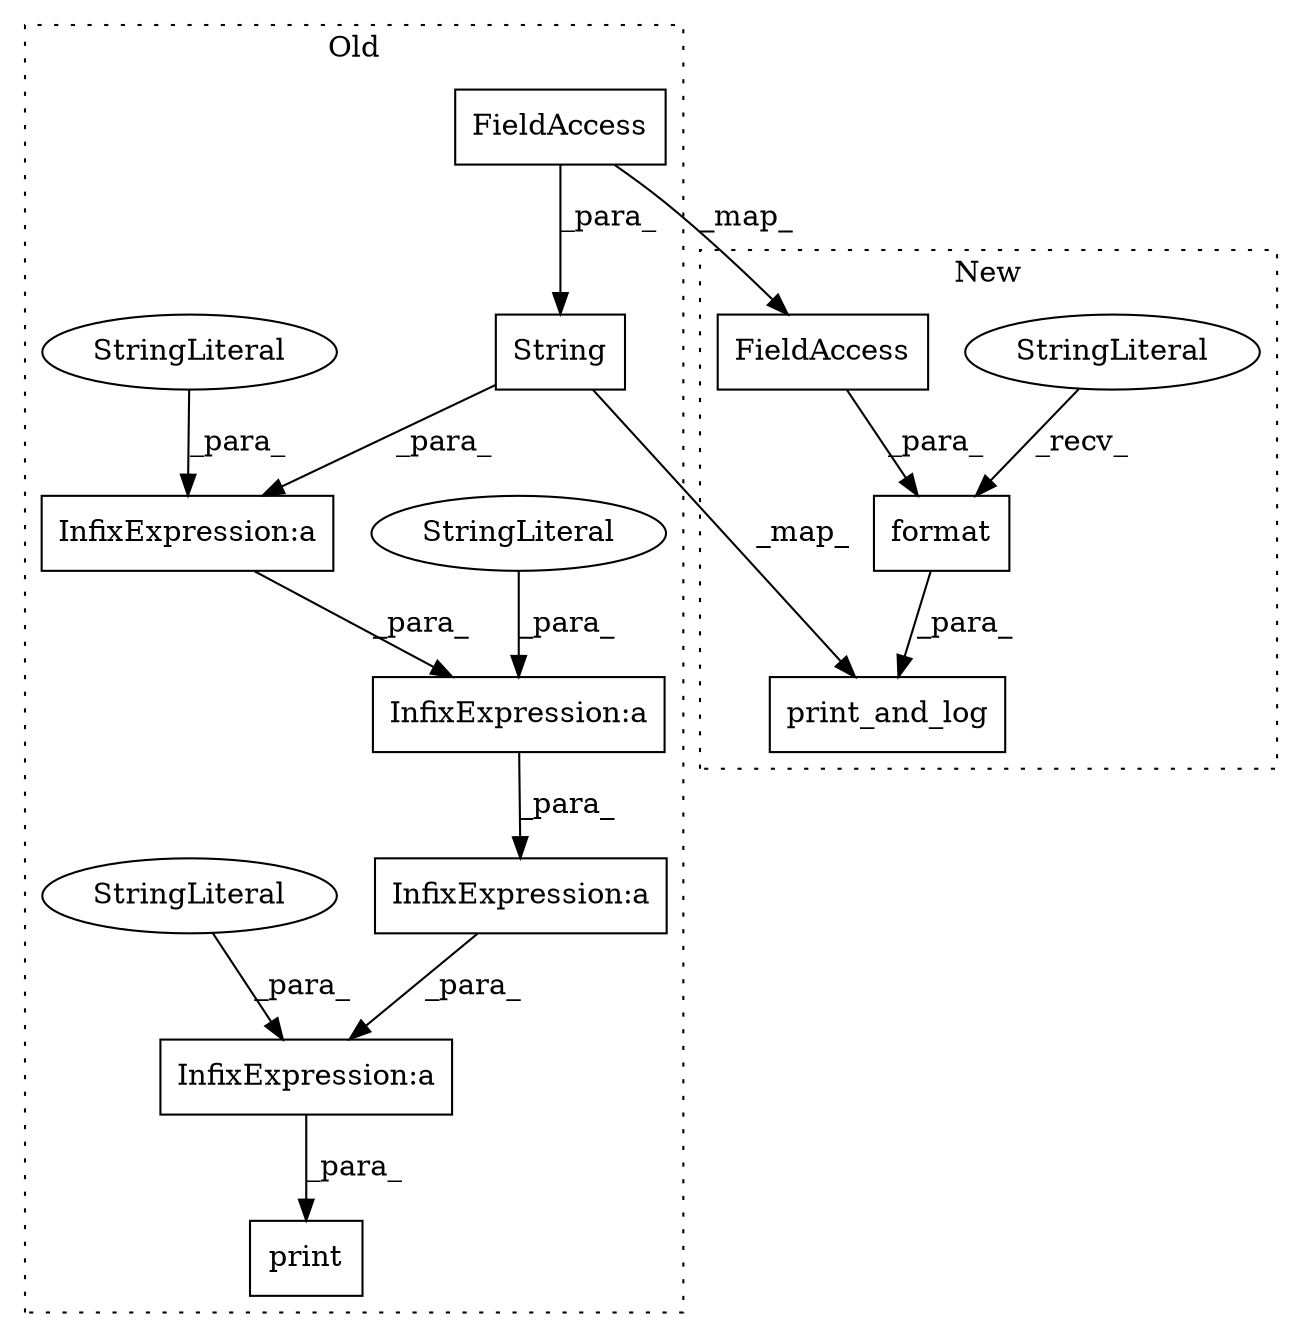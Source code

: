 digraph G {
subgraph cluster0 {
1 [label="String" a="32" s="18347,18368" l="7,1" shape="box"];
3 [label="InfixExpression:a" a="27" s="18387" l="3" shape="box"];
4 [label="InfixExpression:a" a="27" s="18344" l="3" shape="box"];
5 [label="InfixExpression:a" a="27" s="18370" l="3" shape="box"];
6 [label="print" a="32" s="18307,18443" l="6,1" shape="box"];
8 [label="StringLiteral" a="45" s="18317" l="27" shape="ellipse"];
9 [label="StringLiteral" a="45" s="18373" l="13" shape="ellipse"];
12 [label="FieldAccess" a="22" s="18354" l="14" shape="box"];
13 [label="InfixExpression:a" a="27" s="18406" l="3" shape="box"];
14 [label="StringLiteral" a="45" s="18409" l="10" shape="ellipse"];
label = "Old";
style="dotted";
}
subgraph cluster1 {
2 [label="print_and_log" a="32" s="7140,7250" l="14,1" shape="box"];
7 [label="format" a="32" s="7207,7249" l="7,1" shape="box"];
10 [label="StringLiteral" a="45" s="7154" l="52" shape="ellipse"];
11 [label="FieldAccess" a="22" s="7214" l="14" shape="box"];
label = "New";
style="dotted";
}
1 -> 2 [label="_map_"];
1 -> 4 [label="_para_"];
3 -> 13 [label="_para_"];
4 -> 5 [label="_para_"];
5 -> 3 [label="_para_"];
7 -> 2 [label="_para_"];
8 -> 4 [label="_para_"];
9 -> 5 [label="_para_"];
10 -> 7 [label="_recv_"];
11 -> 7 [label="_para_"];
12 -> 11 [label="_map_"];
12 -> 1 [label="_para_"];
13 -> 6 [label="_para_"];
14 -> 13 [label="_para_"];
}